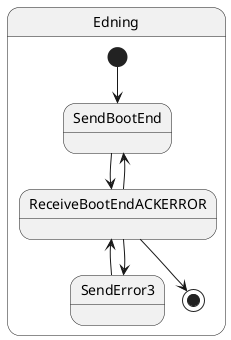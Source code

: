 @startuml

state Edning { 
[*] --> SendBootEnd
SendBootEnd --> ReceiveBootEndACKERROR
ReceiveBootEndACKERROR -up-> SendBootEnd
ReceiveBootEndACKERROR --> SendError3
ReceiveBootEndACKERROR --> [*]
SendError3 -left-> ReceiveBootEndACKERROR
}

@enduml